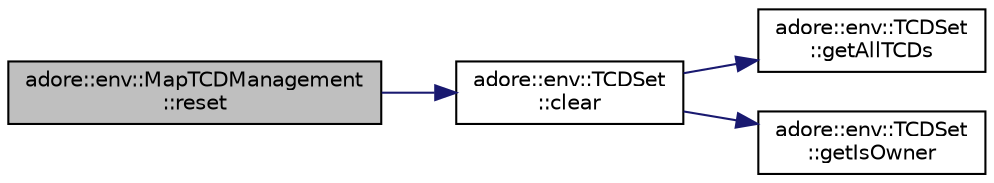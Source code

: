 digraph "adore::env::MapTCDManagement::reset"
{
 // LATEX_PDF_SIZE
  edge [fontname="Helvetica",fontsize="10",labelfontname="Helvetica",labelfontsize="10"];
  node [fontname="Helvetica",fontsize="10",shape=record];
  rankdir="LR";
  Node1 [label="adore::env::MapTCDManagement\l::reset",height=0.2,width=0.4,color="black", fillcolor="grey75", style="filled", fontcolor="black",tooltip="clear local set"];
  Node1 -> Node2 [color="midnightblue",fontsize="10",style="solid",fontname="Helvetica"];
  Node2 [label="adore::env::TCDSet\l::clear",height=0.2,width=0.4,color="black", fillcolor="white", style="filled",URL="$classadore_1_1env_1_1TCDSet.html#a4a6091a4a26224356d61c70ce2b23a0c",tooltip=" "];
  Node2 -> Node3 [color="midnightblue",fontsize="10",style="solid",fontname="Helvetica"];
  Node3 [label="adore::env::TCDSet\l::getAllTCDs",height=0.2,width=0.4,color="black", fillcolor="white", style="filled",URL="$classadore_1_1env_1_1TCDSet.html#ab534602fe487aea5108153646ef4c2b3",tooltip=" "];
  Node2 -> Node4 [color="midnightblue",fontsize="10",style="solid",fontname="Helvetica"];
  Node4 [label="adore::env::TCDSet\l::getIsOwner",height=0.2,width=0.4,color="black", fillcolor="white", style="filled",URL="$classadore_1_1env_1_1TCDSet.html#a34d09a723018ad65f5493141a3ed7470",tooltip=" "];
}
